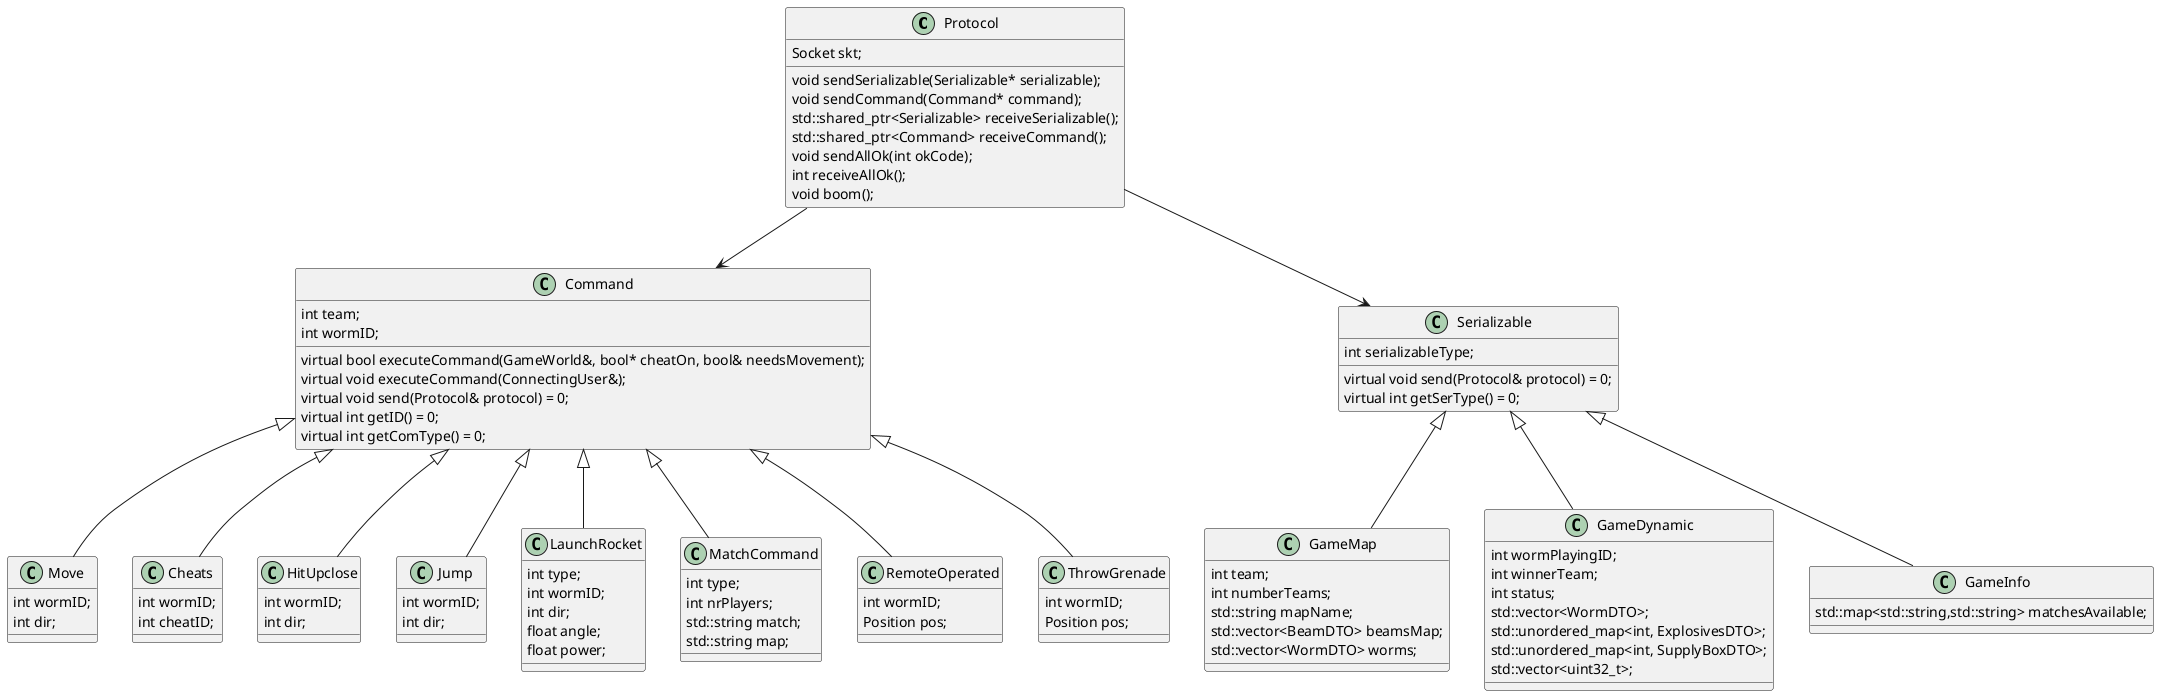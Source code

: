 @startuml protocol

class Protocol {
    Socket skt;

    void sendSerializable(Serializable* serializable);
    void sendCommand(Command* command);   
    std::shared_ptr<Serializable> receiveSerializable();
    std::shared_ptr<Command> receiveCommand();
    void sendAllOk(int okCode);
    int receiveAllOk();
    void boom();
}


class Command {
    int team;
    int wormID;
    virtual bool executeCommand(GameWorld&, bool* cheatOn, bool& needsMovement);
    virtual void executeCommand(ConnectingUser&);
    virtual void send(Protocol& protocol) = 0;
    virtual int getID() = 0;
    virtual int getComType() = 0;
}

class Serializable {
    int serializableType;
    virtual void send(Protocol& protocol) = 0;
    virtual int getSerType() = 0;
}

class GameMap {
    int team;
    int numberTeams;
    std::string mapName;
    std::vector<BeamDTO> beamsMap;
    std::vector<WormDTO> worms;
}

class GameDynamic {
    int wormPlayingID;
    int winnerTeam;
    int status;
    std::vector<WormDTO>;
    std::unordered_map<int, ExplosivesDTO>;
    std::unordered_map<int, SupplyBoxDTO>;
    std::vector<uint32_t>;

}

class GameInfo {
    std::map<std::string,std::string> matchesAvailable;
}

class Move {
    int wormID;
    int dir;
}

class Cheats {
    int wormID;
    int cheatID;
}

class HitUpclose {
    int wormID;
    int dir;
}

class Jump {
    int wormID;
    int dir;
}

class LaunchRocket {
    int type;
    int wormID;
    int dir;
    float angle;
    float power;
}

class MatchCommand {
    int type;
    int nrPlayers;
    std::string match;
    std::string map;
}

class RemoteOperated {
    int wormID;
    Position pos;
}

class ThrowGrenade {
    int wormID;
    Position pos;
}

Serializable <|-- GameMap
Serializable <|-- GameDynamic
Serializable <|-- GameInfo

Command <|-- Move
Command <|-- Cheats
Command <|-- HitUpclose
Command <|-- Jump
Command <|-- LaunchRocket
Command <|-- MatchCommand
Command <|-- RemoteOperated
Command <|-- ThrowGrenade

Protocol --> Serializable
Protocol --> Command

@enduml
